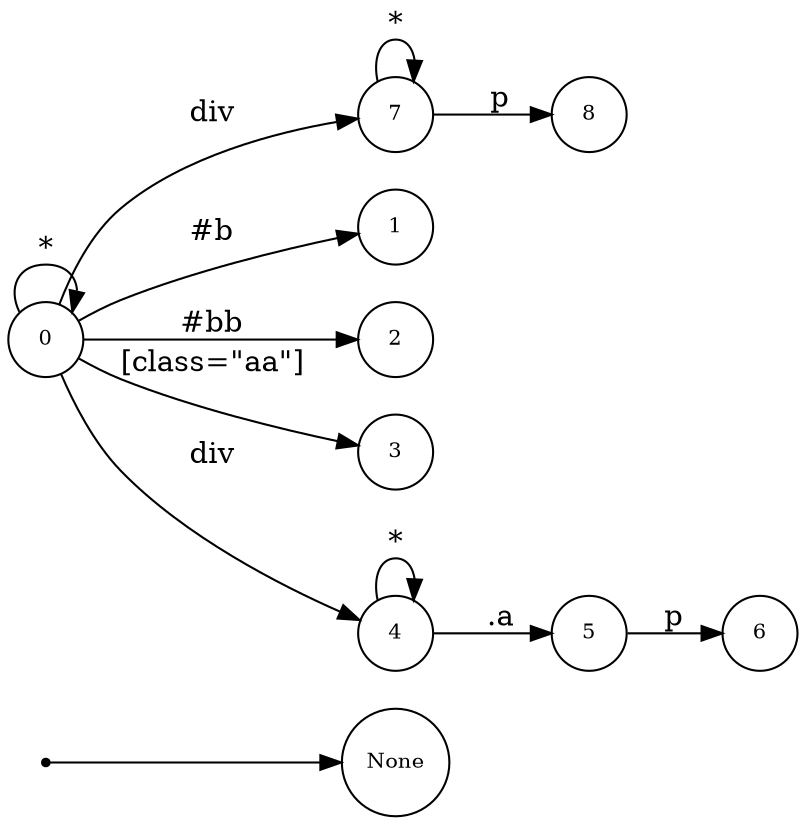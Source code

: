 digraph NFA {
  rankdir=LR;
  node [shape=circle, fontsize=10];
  __start [shape=point, label=""];
  __start -> None;
  5 [label="5"];
  7 [label="7"];
  6 [label="6"];
  0 [label="0"];
  1 [label="1"];
  2 [label="2"];
  3 [label="3"];
  4 [label="4"];
  8 [label="8"];
  { node [shape=doublecircle]; 1 2 3 6 8 }
  0 -> 0 [label="*"];
  0 -> 1 [label="#b"];
  0 -> 2 [label="#bb"];
  0 -> 3 [label="[class=\"aa\"]"];
  0 -> 4 [label="div"];
  4 -> 4 [label="*"];
  4 -> 5 [label=".a"];
  5 -> 6 [label="p"];
  0 -> 7 [label="div"];
  7 -> 7 [label="*"];
  7 -> 8 [label="p"];
}
